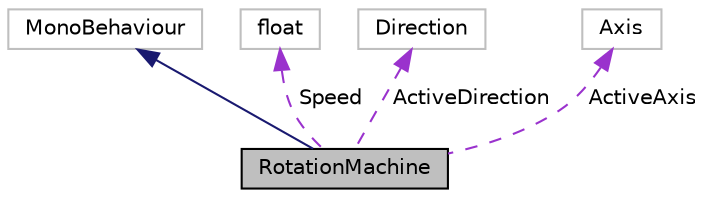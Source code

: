 digraph "RotationMachine"
{
 // INTERACTIVE_SVG=YES
 // LATEX_PDF_SIZE
  edge [fontname="Helvetica",fontsize="10",labelfontname="Helvetica",labelfontsize="10"];
  node [fontname="Helvetica",fontsize="10",shape=record];
  Node1 [label="RotationMachine",height=0.2,width=0.4,color="black", fillcolor="grey75", style="filled", fontcolor="black",tooltip="Rotation machine handles object rotation."];
  Node2 -> Node1 [dir="back",color="midnightblue",fontsize="10",style="solid",fontname="Helvetica"];
  Node2 [label="MonoBehaviour",height=0.2,width=0.4,color="grey75", fillcolor="white", style="filled",tooltip=" "];
  Node3 -> Node1 [dir="back",color="darkorchid3",fontsize="10",style="dashed",label=" Speed" ,fontname="Helvetica"];
  Node3 [label="float",height=0.2,width=0.4,color="grey75", fillcolor="white", style="filled",tooltip=" "];
  Node4 -> Node1 [dir="back",color="darkorchid3",fontsize="10",style="dashed",label=" ActiveDirection" ,fontname="Helvetica"];
  Node4 [label="Direction",height=0.2,width=0.4,color="grey75", fillcolor="white", style="filled",tooltip=" "];
  Node5 -> Node1 [dir="back",color="darkorchid3",fontsize="10",style="dashed",label=" ActiveAxis" ,fontname="Helvetica"];
  Node5 [label="Axis",height=0.2,width=0.4,color="grey75", fillcolor="white", style="filled",tooltip=" "];
}
